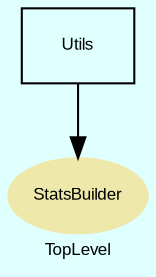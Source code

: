 digraph TopLevel {
    label = "TopLevel"
    compound = true
    fontname = Arial
    fontsize = 8
    bgcolor = lightcyan1
    node [
        color = black,
        fontname = Arial,
        fontsize = 8
    ]

    StatsBuilder [
        fontcolor = black,
        shape = ellipse,
        URL = "classes/StatsBuilder.html",
        color = palegoldenrod,
        style = filled,
        label = "StatsBuilder"
    ]

    Utils [
        shape = box,
        URL = "classes/Utils.html",
        label = "Utils"
    ]

    Utils -> StatsBuilder [

    ]

}

